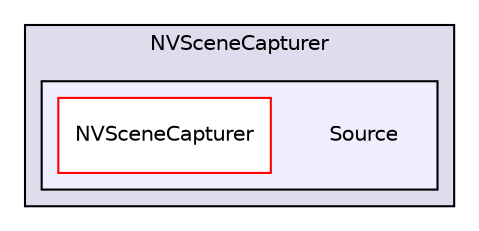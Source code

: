 digraph "Source" {
  compound=true
  node [ fontsize="10", fontname="Helvetica"];
  edge [ labelfontsize="10", labelfontname="Helvetica"];
  subgraph clusterdir_bcf6e4da09d9f130853c37aa1ae8d11c {
    graph [ bgcolor="#ddddee", pencolor="black", label="NVSceneCapturer" fontname="Helvetica", fontsize="10", URL="dir_bcf6e4da09d9f130853c37aa1ae8d11c.html"]
  subgraph clusterdir_ff7a804eb0d99e728e71e5ee447b999a {
    graph [ bgcolor="#eeeeff", pencolor="black", label="" URL="dir_ff7a804eb0d99e728e71e5ee447b999a.html"];
    dir_ff7a804eb0d99e728e71e5ee447b999a [shape=plaintext label="Source"];
    dir_2566f89099f5af4a2cb5a87f2660c3c8 [shape=box label="NVSceneCapturer" color="red" fillcolor="white" style="filled" URL="dir_2566f89099f5af4a2cb5a87f2660c3c8.html"];
  }
  }
}
